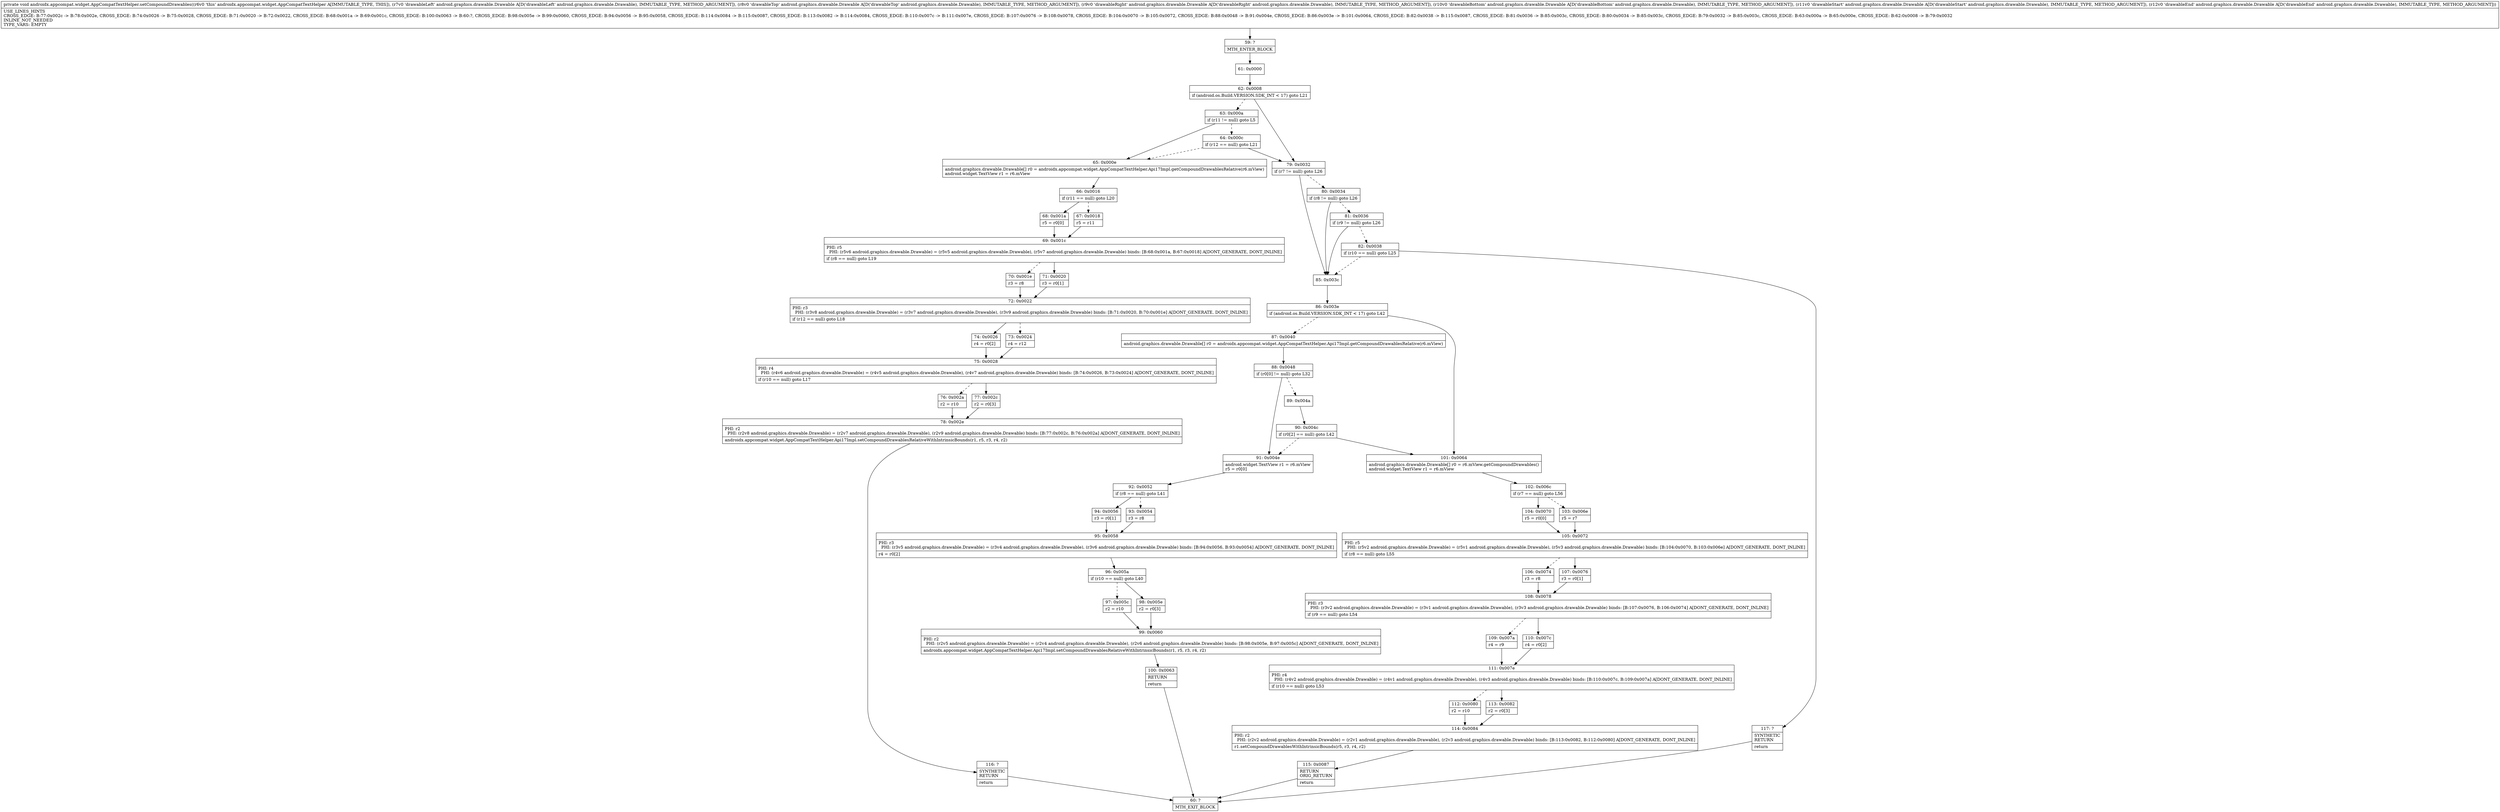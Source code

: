 digraph "CFG forandroidx.appcompat.widget.AppCompatTextHelper.setCompoundDrawables(Landroid\/graphics\/drawable\/Drawable;Landroid\/graphics\/drawable\/Drawable;Landroid\/graphics\/drawable\/Drawable;Landroid\/graphics\/drawable\/Drawable;Landroid\/graphics\/drawable\/Drawable;Landroid\/graphics\/drawable\/Drawable;)V" {
Node_59 [shape=record,label="{59\:\ ?|MTH_ENTER_BLOCK\l}"];
Node_61 [shape=record,label="{61\:\ 0x0000}"];
Node_62 [shape=record,label="{62\:\ 0x0008|if (android.os.Build.VERSION.SDK_INT \< 17) goto L21\l}"];
Node_63 [shape=record,label="{63\:\ 0x000a|if (r11 != null) goto L5\l}"];
Node_64 [shape=record,label="{64\:\ 0x000c|if (r12 == null) goto L21\l}"];
Node_65 [shape=record,label="{65\:\ 0x000e|android.graphics.drawable.Drawable[] r0 = androidx.appcompat.widget.AppCompatTextHelper.Api17Impl.getCompoundDrawablesRelative(r6.mView)\landroid.widget.TextView r1 = r6.mView\l}"];
Node_66 [shape=record,label="{66\:\ 0x0016|if (r11 == null) goto L20\l}"];
Node_67 [shape=record,label="{67\:\ 0x0018|r5 = r11\l}"];
Node_69 [shape=record,label="{69\:\ 0x001c|PHI: r5 \l  PHI: (r5v6 android.graphics.drawable.Drawable) = (r5v5 android.graphics.drawable.Drawable), (r5v7 android.graphics.drawable.Drawable) binds: [B:68:0x001a, B:67:0x0018] A[DONT_GENERATE, DONT_INLINE]\l|if (r8 == null) goto L19\l}"];
Node_70 [shape=record,label="{70\:\ 0x001e|r3 = r8\l}"];
Node_72 [shape=record,label="{72\:\ 0x0022|PHI: r3 \l  PHI: (r3v8 android.graphics.drawable.Drawable) = (r3v7 android.graphics.drawable.Drawable), (r3v9 android.graphics.drawable.Drawable) binds: [B:71:0x0020, B:70:0x001e] A[DONT_GENERATE, DONT_INLINE]\l|if (r12 == null) goto L18\l}"];
Node_73 [shape=record,label="{73\:\ 0x0024|r4 = r12\l}"];
Node_75 [shape=record,label="{75\:\ 0x0028|PHI: r4 \l  PHI: (r4v6 android.graphics.drawable.Drawable) = (r4v5 android.graphics.drawable.Drawable), (r4v7 android.graphics.drawable.Drawable) binds: [B:74:0x0026, B:73:0x0024] A[DONT_GENERATE, DONT_INLINE]\l|if (r10 == null) goto L17\l}"];
Node_76 [shape=record,label="{76\:\ 0x002a|r2 = r10\l}"];
Node_78 [shape=record,label="{78\:\ 0x002e|PHI: r2 \l  PHI: (r2v8 android.graphics.drawable.Drawable) = (r2v7 android.graphics.drawable.Drawable), (r2v9 android.graphics.drawable.Drawable) binds: [B:77:0x002c, B:76:0x002a] A[DONT_GENERATE, DONT_INLINE]\l|androidx.appcompat.widget.AppCompatTextHelper.Api17Impl.setCompoundDrawablesRelativeWithIntrinsicBounds(r1, r5, r3, r4, r2)\l}"];
Node_116 [shape=record,label="{116\:\ ?|SYNTHETIC\lRETURN\l|return\l}"];
Node_60 [shape=record,label="{60\:\ ?|MTH_EXIT_BLOCK\l}"];
Node_77 [shape=record,label="{77\:\ 0x002c|r2 = r0[3]\l}"];
Node_74 [shape=record,label="{74\:\ 0x0026|r4 = r0[2]\l}"];
Node_71 [shape=record,label="{71\:\ 0x0020|r3 = r0[1]\l}"];
Node_68 [shape=record,label="{68\:\ 0x001a|r5 = r0[0]\l}"];
Node_79 [shape=record,label="{79\:\ 0x0032|if (r7 != null) goto L26\l}"];
Node_80 [shape=record,label="{80\:\ 0x0034|if (r8 != null) goto L26\l}"];
Node_81 [shape=record,label="{81\:\ 0x0036|if (r9 != null) goto L26\l}"];
Node_82 [shape=record,label="{82\:\ 0x0038|if (r10 == null) goto L25\l}"];
Node_117 [shape=record,label="{117\:\ ?|SYNTHETIC\lRETURN\l|return\l}"];
Node_85 [shape=record,label="{85\:\ 0x003c}"];
Node_86 [shape=record,label="{86\:\ 0x003e|if (android.os.Build.VERSION.SDK_INT \< 17) goto L42\l}"];
Node_87 [shape=record,label="{87\:\ 0x0040|android.graphics.drawable.Drawable[] r0 = androidx.appcompat.widget.AppCompatTextHelper.Api17Impl.getCompoundDrawablesRelative(r6.mView)\l}"];
Node_88 [shape=record,label="{88\:\ 0x0048|if (r0[0] != null) goto L32\l}"];
Node_89 [shape=record,label="{89\:\ 0x004a}"];
Node_90 [shape=record,label="{90\:\ 0x004c|if (r0[2] == null) goto L42\l}"];
Node_91 [shape=record,label="{91\:\ 0x004e|android.widget.TextView r1 = r6.mView\lr5 = r0[0]\l}"];
Node_92 [shape=record,label="{92\:\ 0x0052|if (r8 == null) goto L41\l}"];
Node_93 [shape=record,label="{93\:\ 0x0054|r3 = r8\l}"];
Node_95 [shape=record,label="{95\:\ 0x0058|PHI: r3 \l  PHI: (r3v5 android.graphics.drawable.Drawable) = (r3v4 android.graphics.drawable.Drawable), (r3v6 android.graphics.drawable.Drawable) binds: [B:94:0x0056, B:93:0x0054] A[DONT_GENERATE, DONT_INLINE]\l|r4 = r0[2]\l}"];
Node_96 [shape=record,label="{96\:\ 0x005a|if (r10 == null) goto L40\l}"];
Node_97 [shape=record,label="{97\:\ 0x005c|r2 = r10\l}"];
Node_99 [shape=record,label="{99\:\ 0x0060|PHI: r2 \l  PHI: (r2v5 android.graphics.drawable.Drawable) = (r2v4 android.graphics.drawable.Drawable), (r2v6 android.graphics.drawable.Drawable) binds: [B:98:0x005e, B:97:0x005c] A[DONT_GENERATE, DONT_INLINE]\l|androidx.appcompat.widget.AppCompatTextHelper.Api17Impl.setCompoundDrawablesRelativeWithIntrinsicBounds(r1, r5, r3, r4, r2)\l}"];
Node_100 [shape=record,label="{100\:\ 0x0063|RETURN\l|return\l}"];
Node_98 [shape=record,label="{98\:\ 0x005e|r2 = r0[3]\l}"];
Node_94 [shape=record,label="{94\:\ 0x0056|r3 = r0[1]\l}"];
Node_101 [shape=record,label="{101\:\ 0x0064|android.graphics.drawable.Drawable[] r0 = r6.mView.getCompoundDrawables()\landroid.widget.TextView r1 = r6.mView\l}"];
Node_102 [shape=record,label="{102\:\ 0x006c|if (r7 == null) goto L56\l}"];
Node_103 [shape=record,label="{103\:\ 0x006e|r5 = r7\l}"];
Node_105 [shape=record,label="{105\:\ 0x0072|PHI: r5 \l  PHI: (r5v2 android.graphics.drawable.Drawable) = (r5v1 android.graphics.drawable.Drawable), (r5v3 android.graphics.drawable.Drawable) binds: [B:104:0x0070, B:103:0x006e] A[DONT_GENERATE, DONT_INLINE]\l|if (r8 == null) goto L55\l}"];
Node_106 [shape=record,label="{106\:\ 0x0074|r3 = r8\l}"];
Node_108 [shape=record,label="{108\:\ 0x0078|PHI: r3 \l  PHI: (r3v2 android.graphics.drawable.Drawable) = (r3v1 android.graphics.drawable.Drawable), (r3v3 android.graphics.drawable.Drawable) binds: [B:107:0x0076, B:106:0x0074] A[DONT_GENERATE, DONT_INLINE]\l|if (r9 == null) goto L54\l}"];
Node_109 [shape=record,label="{109\:\ 0x007a|r4 = r9\l}"];
Node_111 [shape=record,label="{111\:\ 0x007e|PHI: r4 \l  PHI: (r4v2 android.graphics.drawable.Drawable) = (r4v1 android.graphics.drawable.Drawable), (r4v3 android.graphics.drawable.Drawable) binds: [B:110:0x007c, B:109:0x007a] A[DONT_GENERATE, DONT_INLINE]\l|if (r10 == null) goto L53\l}"];
Node_112 [shape=record,label="{112\:\ 0x0080|r2 = r10\l}"];
Node_114 [shape=record,label="{114\:\ 0x0084|PHI: r2 \l  PHI: (r2v2 android.graphics.drawable.Drawable) = (r2v1 android.graphics.drawable.Drawable), (r2v3 android.graphics.drawable.Drawable) binds: [B:113:0x0082, B:112:0x0080] A[DONT_GENERATE, DONT_INLINE]\l|r1.setCompoundDrawablesWithIntrinsicBounds(r5, r3, r4, r2)\l}"];
Node_115 [shape=record,label="{115\:\ 0x0087|RETURN\lORIG_RETURN\l|return\l}"];
Node_113 [shape=record,label="{113\:\ 0x0082|r2 = r0[3]\l}"];
Node_110 [shape=record,label="{110\:\ 0x007c|r4 = r0[2]\l}"];
Node_107 [shape=record,label="{107\:\ 0x0076|r3 = r0[1]\l}"];
Node_104 [shape=record,label="{104\:\ 0x0070|r5 = r0[0]\l}"];
MethodNode[shape=record,label="{private void androidx.appcompat.widget.AppCompatTextHelper.setCompoundDrawables((r6v0 'this' androidx.appcompat.widget.AppCompatTextHelper A[IMMUTABLE_TYPE, THIS]), (r7v0 'drawableLeft' android.graphics.drawable.Drawable A[D('drawableLeft' android.graphics.drawable.Drawable), IMMUTABLE_TYPE, METHOD_ARGUMENT]), (r8v0 'drawableTop' android.graphics.drawable.Drawable A[D('drawableTop' android.graphics.drawable.Drawable), IMMUTABLE_TYPE, METHOD_ARGUMENT]), (r9v0 'drawableRight' android.graphics.drawable.Drawable A[D('drawableRight' android.graphics.drawable.Drawable), IMMUTABLE_TYPE, METHOD_ARGUMENT]), (r10v0 'drawableBottom' android.graphics.drawable.Drawable A[D('drawableBottom' android.graphics.drawable.Drawable), IMMUTABLE_TYPE, METHOD_ARGUMENT]), (r11v0 'drawableStart' android.graphics.drawable.Drawable A[D('drawableStart' android.graphics.drawable.Drawable), IMMUTABLE_TYPE, METHOD_ARGUMENT]), (r12v0 'drawableEnd' android.graphics.drawable.Drawable A[D('drawableEnd' android.graphics.drawable.Drawable), IMMUTABLE_TYPE, METHOD_ARGUMENT]))  | USE_LINES_HINTS\lCROSS_EDGE: B:77:0x002c \-\> B:78:0x002e, CROSS_EDGE: B:74:0x0026 \-\> B:75:0x0028, CROSS_EDGE: B:71:0x0020 \-\> B:72:0x0022, CROSS_EDGE: B:68:0x001a \-\> B:69:0x001c, CROSS_EDGE: B:100:0x0063 \-\> B:60:?, CROSS_EDGE: B:98:0x005e \-\> B:99:0x0060, CROSS_EDGE: B:94:0x0056 \-\> B:95:0x0058, CROSS_EDGE: B:114:0x0084 \-\> B:115:0x0087, CROSS_EDGE: B:113:0x0082 \-\> B:114:0x0084, CROSS_EDGE: B:110:0x007c \-\> B:111:0x007e, CROSS_EDGE: B:107:0x0076 \-\> B:108:0x0078, CROSS_EDGE: B:104:0x0070 \-\> B:105:0x0072, CROSS_EDGE: B:88:0x0048 \-\> B:91:0x004e, CROSS_EDGE: B:86:0x003e \-\> B:101:0x0064, CROSS_EDGE: B:82:0x0038 \-\> B:115:0x0087, CROSS_EDGE: B:81:0x0036 \-\> B:85:0x003c, CROSS_EDGE: B:80:0x0034 \-\> B:85:0x003c, CROSS_EDGE: B:79:0x0032 \-\> B:85:0x003c, CROSS_EDGE: B:63:0x000a \-\> B:65:0x000e, CROSS_EDGE: B:62:0x0008 \-\> B:79:0x0032\lINLINE_NOT_NEEDED\lTYPE_VARS: EMPTY\l}"];
MethodNode -> Node_59;Node_59 -> Node_61;
Node_61 -> Node_62;
Node_62 -> Node_63[style=dashed];
Node_62 -> Node_79;
Node_63 -> Node_64[style=dashed];
Node_63 -> Node_65;
Node_64 -> Node_65[style=dashed];
Node_64 -> Node_79;
Node_65 -> Node_66;
Node_66 -> Node_67[style=dashed];
Node_66 -> Node_68;
Node_67 -> Node_69;
Node_69 -> Node_70[style=dashed];
Node_69 -> Node_71;
Node_70 -> Node_72;
Node_72 -> Node_73[style=dashed];
Node_72 -> Node_74;
Node_73 -> Node_75;
Node_75 -> Node_76[style=dashed];
Node_75 -> Node_77;
Node_76 -> Node_78;
Node_78 -> Node_116;
Node_116 -> Node_60;
Node_77 -> Node_78;
Node_74 -> Node_75;
Node_71 -> Node_72;
Node_68 -> Node_69;
Node_79 -> Node_80[style=dashed];
Node_79 -> Node_85;
Node_80 -> Node_81[style=dashed];
Node_80 -> Node_85;
Node_81 -> Node_82[style=dashed];
Node_81 -> Node_85;
Node_82 -> Node_85[style=dashed];
Node_82 -> Node_117;
Node_117 -> Node_60;
Node_85 -> Node_86;
Node_86 -> Node_87[style=dashed];
Node_86 -> Node_101;
Node_87 -> Node_88;
Node_88 -> Node_89[style=dashed];
Node_88 -> Node_91;
Node_89 -> Node_90;
Node_90 -> Node_91[style=dashed];
Node_90 -> Node_101;
Node_91 -> Node_92;
Node_92 -> Node_93[style=dashed];
Node_92 -> Node_94;
Node_93 -> Node_95;
Node_95 -> Node_96;
Node_96 -> Node_97[style=dashed];
Node_96 -> Node_98;
Node_97 -> Node_99;
Node_99 -> Node_100;
Node_100 -> Node_60;
Node_98 -> Node_99;
Node_94 -> Node_95;
Node_101 -> Node_102;
Node_102 -> Node_103[style=dashed];
Node_102 -> Node_104;
Node_103 -> Node_105;
Node_105 -> Node_106[style=dashed];
Node_105 -> Node_107;
Node_106 -> Node_108;
Node_108 -> Node_109[style=dashed];
Node_108 -> Node_110;
Node_109 -> Node_111;
Node_111 -> Node_112[style=dashed];
Node_111 -> Node_113;
Node_112 -> Node_114;
Node_114 -> Node_115;
Node_115 -> Node_60;
Node_113 -> Node_114;
Node_110 -> Node_111;
Node_107 -> Node_108;
Node_104 -> Node_105;
}

